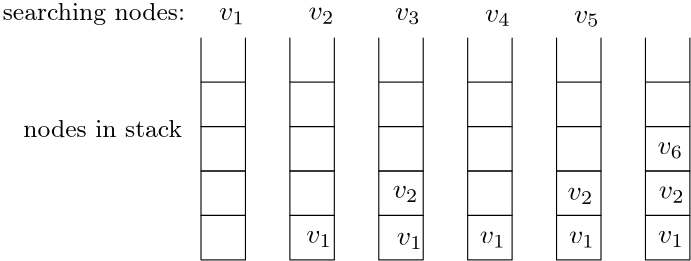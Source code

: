 <?xml version="1.0"?>
<!DOCTYPE ipe SYSTEM "ipe.dtd">
<ipe version="70206" creator="Ipe 7.2.6">
<info created="D:20161109155834" modified="D:20161109155834"/>
<ipestyle name="basic">
<symbol name="arrow/arc(spx)">
<path stroke="sym-stroke" fill="sym-stroke" pen="sym-pen">
0 0 m
-1 0.333 l
-1 -0.333 l
h
</path>
</symbol>
<symbol name="arrow/farc(spx)">
<path stroke="sym-stroke" fill="white" pen="sym-pen">
0 0 m
-1 0.333 l
-1 -0.333 l
h
</path>
</symbol>
<symbol name="arrow/ptarc(spx)">
<path stroke="sym-stroke" fill="sym-stroke" pen="sym-pen">
0 0 m
-1 0.333 l
-0.8 0 l
-1 -0.333 l
h
</path>
</symbol>
<symbol name="arrow/fptarc(spx)">
<path stroke="sym-stroke" fill="white" pen="sym-pen">
0 0 m
-1 0.333 l
-0.8 0 l
-1 -0.333 l
h
</path>
</symbol>
<symbol name="mark/circle(sx)" transformations="translations">
<path fill="sym-stroke">
0.6 0 0 0.6 0 0 e
0.4 0 0 0.4 0 0 e
</path>
</symbol>
<symbol name="mark/disk(sx)" transformations="translations">
<path fill="sym-stroke">
0.6 0 0 0.6 0 0 e
</path>
</symbol>
<symbol name="mark/fdisk(sfx)" transformations="translations">
<group>
<path fill="sym-fill">
0.5 0 0 0.5 0 0 e
</path>
<path fill="sym-stroke" fillrule="eofill">
0.6 0 0 0.6 0 0 e
0.4 0 0 0.4 0 0 e
</path>
</group>
</symbol>
<symbol name="mark/box(sx)" transformations="translations">
<path fill="sym-stroke" fillrule="eofill">
-0.6 -0.6 m
0.6 -0.6 l
0.6 0.6 l
-0.6 0.6 l
h
-0.4 -0.4 m
0.4 -0.4 l
0.4 0.4 l
-0.4 0.4 l
h
</path>
</symbol>
<symbol name="mark/square(sx)" transformations="translations">
<path fill="sym-stroke">
-0.6 -0.6 m
0.6 -0.6 l
0.6 0.6 l
-0.6 0.6 l
h
</path>
</symbol>
<symbol name="mark/fsquare(sfx)" transformations="translations">
<group>
<path fill="sym-fill">
-0.5 -0.5 m
0.5 -0.5 l
0.5 0.5 l
-0.5 0.5 l
h
</path>
<path fill="sym-stroke" fillrule="eofill">
-0.6 -0.6 m
0.6 -0.6 l
0.6 0.6 l
-0.6 0.6 l
h
-0.4 -0.4 m
0.4 -0.4 l
0.4 0.4 l
-0.4 0.4 l
h
</path>
</group>
</symbol>
<symbol name="mark/cross(sx)" transformations="translations">
<group>
<path fill="sym-stroke">
-0.43 -0.57 m
0.57 0.43 l
0.43 0.57 l
-0.57 -0.43 l
h
</path>
<path fill="sym-stroke">
-0.43 0.57 m
0.57 -0.43 l
0.43 -0.57 l
-0.57 0.43 l
h
</path>
</group>
</symbol>
<symbol name="arrow/fnormal(spx)">
<path stroke="sym-stroke" fill="white" pen="sym-pen">
0 0 m
-1 0.333 l
-1 -0.333 l
h
</path>
</symbol>
<symbol name="arrow/pointed(spx)">
<path stroke="sym-stroke" fill="sym-stroke" pen="sym-pen">
0 0 m
-1 0.333 l
-0.8 0 l
-1 -0.333 l
h
</path>
</symbol>
<symbol name="arrow/fpointed(spx)">
<path stroke="sym-stroke" fill="white" pen="sym-pen">
0 0 m
-1 0.333 l
-0.8 0 l
-1 -0.333 l
h
</path>
</symbol>
<symbol name="arrow/linear(spx)">
<path stroke="sym-stroke" pen="sym-pen">
-1 0.333 m
0 0 l
-1 -0.333 l
</path>
</symbol>
<symbol name="arrow/fdouble(spx)">
<path stroke="sym-stroke" fill="white" pen="sym-pen">
0 0 m
-1 0.333 l
-1 -0.333 l
h
-1 0 m
-2 0.333 l
-2 -0.333 l
h
</path>
</symbol>
<symbol name="arrow/double(spx)">
<path stroke="sym-stroke" fill="sym-stroke" pen="sym-pen">
0 0 m
-1 0.333 l
-1 -0.333 l
h
-1 0 m
-2 0.333 l
-2 -0.333 l
h
</path>
</symbol>
<pen name="heavier" value="0.8"/>
<pen name="fat" value="1.2"/>
<pen name="ultrafat" value="2"/>
<symbolsize name="large" value="5"/>
<symbolsize name="small" value="2"/>
<symbolsize name="tiny" value="1.1"/>
<arrowsize name="large" value="10"/>
<arrowsize name="small" value="5"/>
<arrowsize name="tiny" value="3"/>
<color name="red" value="1 0 0"/>
<color name="green" value="0 1 0"/>
<color name="blue" value="0 0 1"/>
<color name="yellow" value="1 1 0"/>
<color name="orange" value="1 0.647 0"/>
<color name="gold" value="1 0.843 0"/>
<color name="purple" value="0.627 0.125 0.941"/>
<color name="gray" value="0.745"/>
<color name="brown" value="0.647 0.165 0.165"/>
<color name="navy" value="0 0 0.502"/>
<color name="pink" value="1 0.753 0.796"/>
<color name="seagreen" value="0.18 0.545 0.341"/>
<color name="turquoise" value="0.251 0.878 0.816"/>
<color name="violet" value="0.933 0.51 0.933"/>
<color name="darkblue" value="0 0 0.545"/>
<color name="darkcyan" value="0 0.545 0.545"/>
<color name="darkgray" value="0.663"/>
<color name="darkgreen" value="0 0.392 0"/>
<color name="darkmagenta" value="0.545 0 0.545"/>
<color name="darkorange" value="1 0.549 0"/>
<color name="darkred" value="0.545 0 0"/>
<color name="lightblue" value="0.678 0.847 0.902"/>
<color name="lightcyan" value="0.878 1 1"/>
<color name="lightgray" value="0.827"/>
<color name="lightgreen" value="0.565 0.933 0.565"/>
<color name="lightyellow" value="1 1 0.878"/>
<dashstyle name="dashed" value="[4] 0"/>
<dashstyle name="dotted" value="[1 3] 0"/>
<dashstyle name="dash dotted" value="[4 2 1 2] 0"/>
<dashstyle name="dash dot dotted" value="[4 2 1 2 1 2] 0"/>
<textsize name="large" value="\large"/>
<textsize name="Large" value="\Large"/>
<textsize name="LARGE" value="\LARGE"/>
<textsize name="huge" value="\huge"/>
<textsize name="Huge" value="\Huge"/>
<textsize name="small" value="\small"/>
<textsize name="footnote" value="\footnotesize"/>
<textsize name="tiny" value="\tiny"/>
<textstyle name="center" begin="\begin{center}" end="\end{center}"/>
<textstyle name="itemize" begin="\begin{itemize}" end="\end{itemize}"/>
<textstyle name="item" begin="\begin{itemize}\item{}" end="\end{itemize}"/>
<gridsize name="4 pts" value="4"/>
<gridsize name="8 pts (~3 mm)" value="8"/>
<gridsize name="16 pts (~6 mm)" value="16"/>
<gridsize name="32 pts (~12 mm)" value="32"/>
<gridsize name="10 pts (~3.5 mm)" value="10"/>
<gridsize name="20 pts (~7 mm)" value="20"/>
<gridsize name="14 pts (~5 mm)" value="14"/>
<gridsize name="28 pts (~10 mm)" value="28"/>
<gridsize name="56 pts (~20 mm)" value="56"/>
<anglesize name="90 deg" value="90"/>
<anglesize name="60 deg" value="60"/>
<anglesize name="45 deg" value="45"/>
<anglesize name="30 deg" value="30"/>
<anglesize name="22.5 deg" value="22.5"/>
<opacity name="10%" value="0.1"/>
<opacity name="30%" value="0.3"/>
<opacity name="50%" value="0.5"/>
<opacity name="75%" value="0.75"/>
<tiling name="falling" angle="-60" step="4" width="1"/>
<tiling name="rising" angle="30" step="4" width="1"/>
</ipestyle>
<page>
<layer name="alpha"/>
<view layers="alpha" active="alpha"/>
<path layer="alpha" stroke="black">
192 736 m
192 720 l
208 720 l
208 736 l
h
</path>
<path stroke="black">
192 720 m
192 704 l
208 704 l
208 720 l
h
</path>
<path stroke="black">
192 704 m
192 688 l
208 688 l
208 704 l
h
</path>
<path stroke="black">
192 688 m
192 672 l
208 672 l
208 688 l
h
</path>
<path stroke="black">
224 736 m
224 720 l
240 720 l
240 736 l
h
</path>
<path stroke="black">
224 720 m
224 704 l
240 704 l
240 720 l
h
</path>
<path stroke="black">
224 704 m
224 688 l
240 688 l
240 704 l
h
</path>
<path stroke="black">
224 688 m
224 672 l
240 672 l
240 688 l
h
</path>
<path stroke="black">
256 736 m
256 720 l
272 720 l
272 736 l
h
</path>
<path stroke="black">
256 720 m
256 704 l
272 704 l
272 720 l
h
</path>
<path stroke="black">
256 704 m
256 688 l
272 688 l
272 704 l
h
</path>
<path stroke="black">
256 688 m
256 672 l
272 672 l
272 688 l
h
</path>
<path stroke="black">
288 736 m
288 720 l
304 720 l
304 736 l
h
</path>
<path stroke="black">
288 720 m
288 704 l
304 704 l
304 720 l
h
</path>
<path stroke="black">
288 704 m
288 688 l
304 688 l
304 704 l
h
</path>
<path stroke="black">
288 688 m
288 672 l
304 672 l
304 688 l
h
</path>
<path stroke="black">
320 736 m
320 720 l
336 720 l
336 736 l
h
</path>
<path stroke="black">
320 720 m
320 704 l
336 704 l
336 720 l
h
</path>
<path stroke="black">
320 704 m
320 688 l
336 688 l
336 704 l
h
</path>
<path stroke="black">
320 688 m
320 672 l
336 672 l
336 688 l
h
</path>
<path stroke="black">
352 736 m
352 720 l
368 720 l
368 736 l
h
</path>
<path stroke="black">
352 720 m
352 704 l
368 704 l
368 720 l
h
</path>
<path stroke="black">
352 704 m
352 688 l
368 688 l
368 704 l
h
</path>
<path stroke="black">
352 688 m
352 672 l
368 672 l
368 688 l
h
</path>
<path stroke="black">
192 752 m
192 736 l
192 736 l
</path>
<path stroke="black">
208 752 m
208 736 l
</path>
<path stroke="black">
224 752 m
224 736 l
</path>
<path stroke="black">
240 752 m
240 736 l
</path>
<path stroke="black">
256 752 m
256 736 l
</path>
<path stroke="black">
272 752 m
272 736 l
</path>
<path stroke="black">
288 752 m
288 736 l
</path>
<path stroke="black">
304 752 m
304 736 l
</path>
<path stroke="black">
320 752 m
320 736 l
</path>
<path stroke="black">
336 752 m
336 736 l
</path>
<path stroke="black">
352 752 m
352 736 l
</path>
<path stroke="black">
368 752 m
368 736 l
</path>
<text transformations="translations" pos="198.477 758.329" stroke="black" type="label" width="9.298" height="4.294" depth="1.49" valign="baseline">$v_1$</text>
<text transformations="translations" pos="230.705 758.518" stroke="black" type="label" width="9.298" height="4.294" depth="1.49" valign="baseline">$v_2$</text>
<text transformations="translations" pos="261.802 758.329" stroke="black" type="label" width="9.298" height="4.294" depth="1.49" valign="baseline">$v_3$</text>
<text transformations="translations" pos="294.218 757.764" stroke="black" type="label" width="9.298" height="4.294" depth="1.49" valign="baseline">$v_4$</text>
<text transformations="translations" pos="326.258 757.387" stroke="black" type="label" width="9.298" height="4.294" depth="1.49" valign="baseline">$v_5$</text>
<text matrix="1 0 0 1 -49.19 -0.376935" transformations="translations" pos="169.83 758.706" stroke="black" type="label" width="65.662" height="6.23" depth="1.74" valign="baseline" size="small">searching nodes:</text>
<text matrix="1 0 0 1 -23.6016 3.72657" transformations="translations" pos="151.622 712.508" stroke="black" type="label" width="57.19" height="6.227" depth="0" valign="baseline" size="small">nodes in stack</text>
<text transformations="translations" pos="229.871 678.168" stroke="black" type="label" width="9.298" height="4.294" depth="1.49" valign="baseline">$v_1$</text>
<text transformations="translations" pos="262.457 677.433" stroke="black" type="label" width="9.298" height="4.294" depth="1.49" valign="baseline">$v_1$</text>
<text transformations="translations" pos="260.987 694.339" stroke="black" type="label" width="9.298" height="4.294" depth="1.49" valign="baseline">$v_2$</text>
<text transformations="translations" pos="292.348 677.923" stroke="black" type="label" width="9.298" height="4.294" depth="1.49" valign="baseline">$v_1$</text>
<text transformations="translations" pos="324.444 677.923" stroke="black" type="label" width="9.298" height="4.294" depth="1.49" valign="baseline">$v_1$</text>
<text transformations="translations" pos="323.954 693.604" stroke="black" type="label" width="9.298" height="4.294" depth="1.49" valign="baseline">$v_2$</text>
<text transformations="translations" pos="356.54 678.168" stroke="black" type="label" width="9.298" height="4.294" depth="1.49" valign="baseline">$v_1$</text>
<text transformations="translations" pos="356.785 694.094" stroke="black" type="label" width="9.298" height="4.294" depth="1.49" valign="baseline">$v_2$</text>
<text transformations="translations" pos="356.295 710.019" stroke="black" type="label" width="9.298" height="4.294" depth="1.49" valign="baseline">$v_6$</text>
</page>
</ipe>
